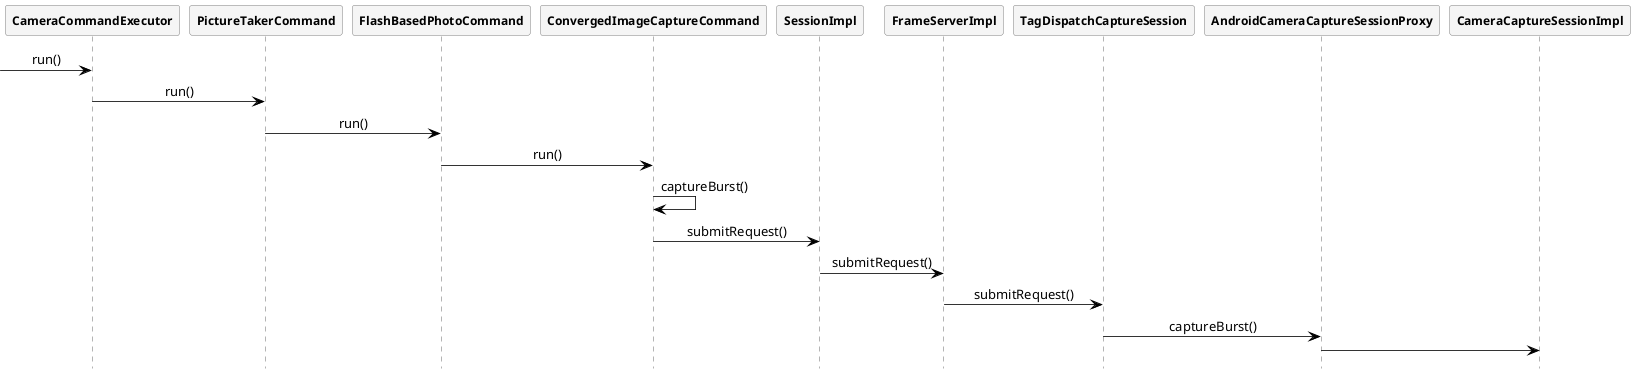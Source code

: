 @startuml Camera2

hide footbox
skinparam {
    ' defaultFontName Abyssinica SIL
    Shadowing false
    backgroundColor white
    NoteFontColor #Black
    NoteFontSize 16
    NoteTextAlignment left
    NoteBackgroundColor WhiteSmoke
    NoteColor transparent
    NoteBorderThickness 0
    NoteBorderColor transparent
    NoteBorderThickness 0
    NoteShadowing false
    ParticipantPadding 0
    BoxPadding 20
    dpi 96
    ClassBackgroundColor transparent
    ClassHeaderBackgroundColor lightgreen
    ClassStereotypeFontColor transparent
    SequenceBoxBordercolor WhiteSmoke
    SequenceBoxFontSize 24
    SequenceBoxFontColor Black
    SequenceBoxBackgroundColor WhiteSmoke
    SequenceLifeLineBackgroundColor WhiteSmoke
    SequenceMessageAlignment center
    SequenceGroupHeaderFontColor White
    SequenceGroupHeaderFontSize 20
    SequenceGroupBackgroundColor DarkOliveGreen
    SequenceGroupBodyBackgroundColor transparent
    SequenceGroupBorderThickness 4
    SequenceGroupBorderColor DarkOliveGreen
    ' transparent
    sequence {
        ParticipantBackgroundColor WhiteSmoke
        ParticipantBorderColor Gray
        ParticipantFontStyle Bold
        ParticipantFontSize 12
        ParticipantPadding 0

        LifeLineBorderColor DimGray
        ArrowColor Black
        ArrowThickness 0.8
        ColorArrowSeparationSpace 30
    }
}

->CameraCommandExecutor:run()
CameraCommandExecutor->PictureTakerCommand:run()
PictureTakerCommand->FlashBasedPhotoCommand:run()
FlashBasedPhotoCommand->ConvergedImageCaptureCommand:run()
ConvergedImageCaptureCommand->ConvergedImageCaptureCommand:captureBurst()
ConvergedImageCaptureCommand->SessionImpl:submitRequest()
SessionImpl->FrameServerImpl:submitRequest()
FrameServerImpl->TagDispatchCaptureSession:submitRequest()
TagDispatchCaptureSession->AndroidCameraCaptureSessionProxy:captureBurst()
AndroidCameraCaptureSessionProxy->CameraCaptureSessionImpl: